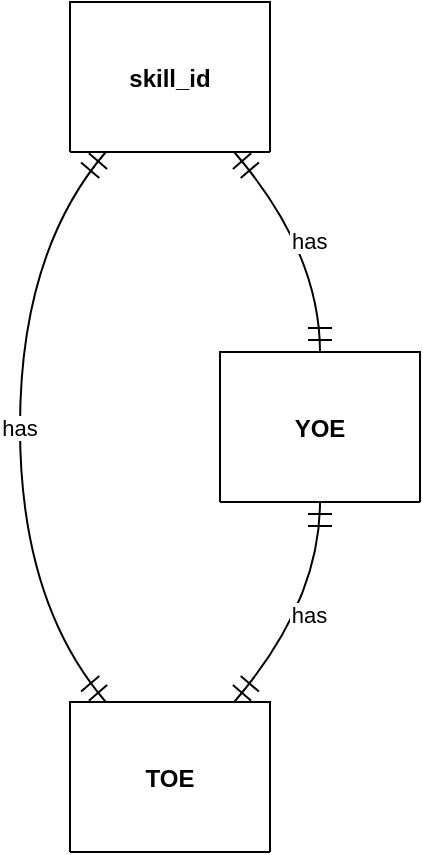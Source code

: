 <mxfile version="24.5.2" type="github">
  <diagram name="Page-1" id="60i-7Dggt5WZxZ-hQ613">
    <mxGraphModel>
      <root>
        <mxCell id="0" />
        <mxCell id="1" parent="0" />
        <mxCell id="2" value="skill_id" style="shape=table;startSize=75;container=1;collapsible=0;childLayout=tableLayout;fixedRows=1;rowLines=1;fontStyle=1;align=center;resizeLast=1;" vertex="1" parent="1">
          <mxGeometry x="20" y="20" width="100" height="75" as="geometry" />
        </mxCell>
        <mxCell id="3" value="YOE" style="shape=table;startSize=75;container=1;collapsible=0;childLayout=tableLayout;fixedRows=1;rowLines=1;fontStyle=1;align=center;resizeLast=1;" vertex="1" parent="1">
          <mxGeometry x="95" y="195" width="100" height="75" as="geometry" />
        </mxCell>
        <mxCell id="4" value="TOE" style="shape=table;startSize=75;container=1;collapsible=0;childLayout=tableLayout;fixedRows=1;rowLines=1;fontStyle=1;align=center;resizeLast=1;" vertex="1" parent="1">
          <mxGeometry x="20" y="370" width="100" height="75" as="geometry" />
        </mxCell>
        <mxCell id="5" value="has" style="curved=1;startArrow=ERmandOne;startSize=10;;endArrow=ERmandOne;endSize=10;;exitX=0.821;exitY=1;entryX=0.5;entryY=0;" edge="1" parent="1" source="2" target="3">
          <mxGeometry relative="1" as="geometry">
            <Array as="points">
              <mxPoint x="145" y="145" />
            </Array>
          </mxGeometry>
        </mxCell>
        <mxCell id="6" value="has" style="curved=1;startArrow=ERmandOne;startSize=10;;endArrow=ERmandOne;endSize=10;;exitX=0.179;exitY=1;entryX=0.179;entryY=0;" edge="1" parent="1" source="2" target="4">
          <mxGeometry relative="1" as="geometry">
            <Array as="points">
              <mxPoint x="-5" y="145" />
              <mxPoint x="-5" y="320" />
            </Array>
          </mxGeometry>
        </mxCell>
        <mxCell id="7" value="has" style="curved=1;startArrow=ERmandOne;startSize=10;;endArrow=ERmandOne;endSize=10;;exitX=0.5;exitY=1;entryX=0.821;entryY=0;" edge="1" parent="1" source="3" target="4">
          <mxGeometry relative="1" as="geometry">
            <Array as="points">
              <mxPoint x="145" y="320" />
            </Array>
          </mxGeometry>
        </mxCell>
      </root>
    </mxGraphModel>
  </diagram>
</mxfile>
